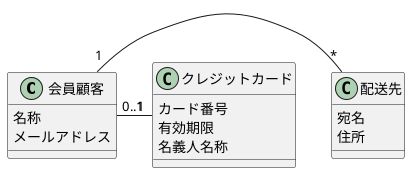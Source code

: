 @startuml

class 会員顧客 {
    名称
    メールアドレス
}

class 配送先 {
    宛名
    住所
}

class クレジットカード {
    カード番号
    有効期限
    名義人名称
}

会員顧客 "1"-"*" 配送先

会員顧客 "0..1"-"1" クレジットカード

@enduml
